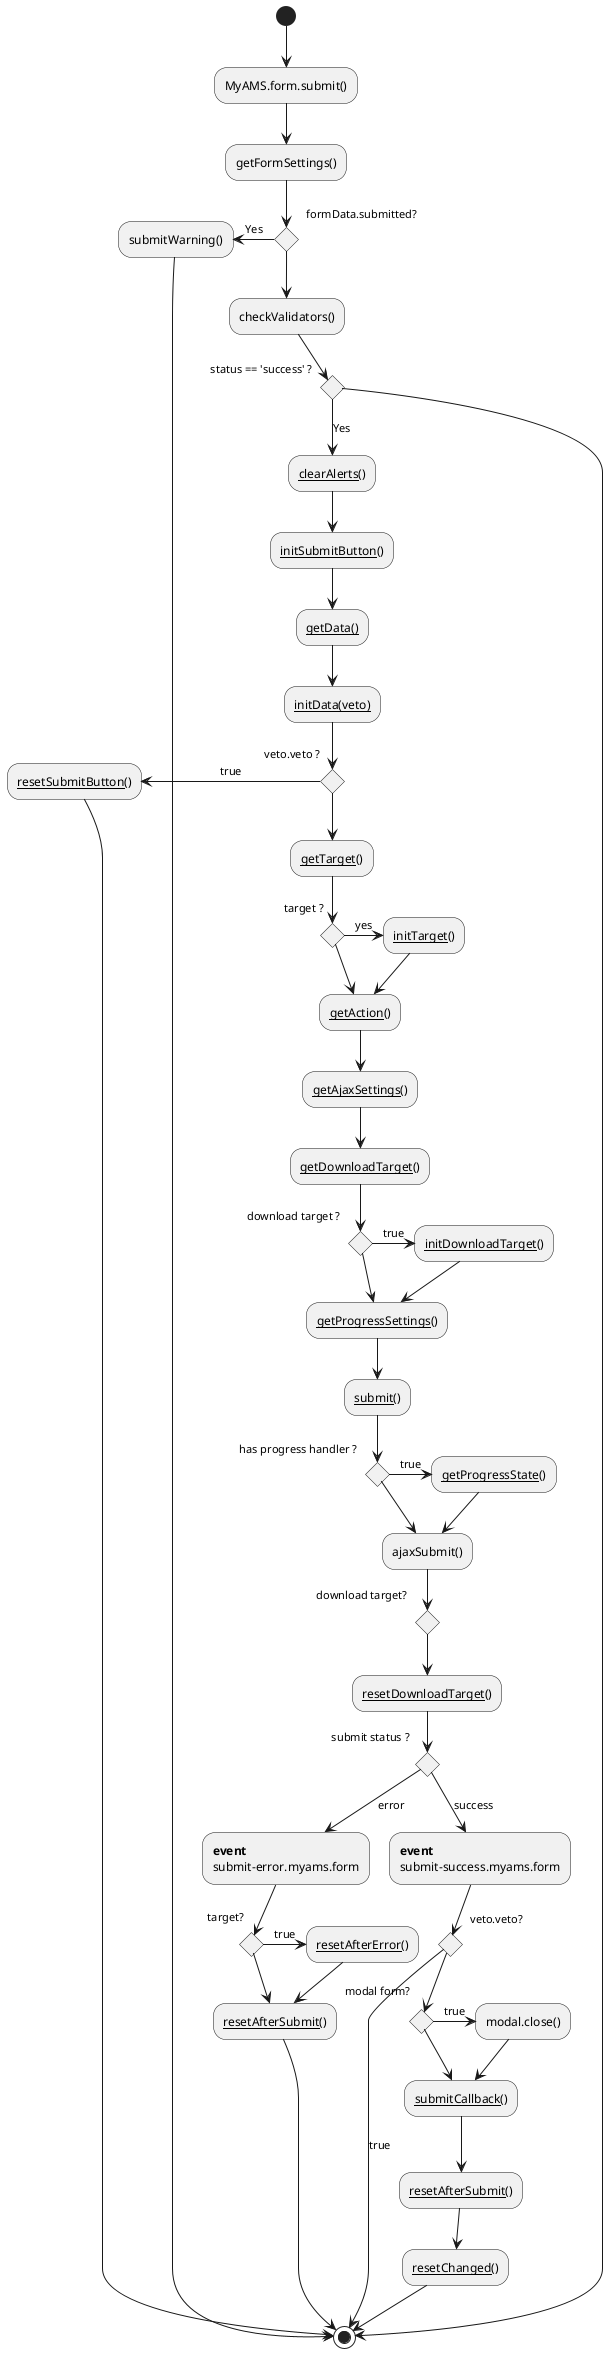 @startuml

(*) --> "MyAMS.form.submit()"

--> "getFormSettings()"

If "formData.submitted?" then
    -left-> [Yes] submitWarning()
    --> (*)
else
    --> checkValidators()
    If "status == 'success' ?" then
        --> [Yes] "<u>clearAlerts</u>()"
        --> "<u>initSubmitButton</u>()"
        --> "<u>getData()"
        --> "<u>initData(veto)"
        If "veto.veto ?" then
            -left-> [true] "<u>resetSubmitButton</u>()" as rsb1
            --> (*)
        else
            --> "<u>getTarget</u>()"
            If "target ?" then
                -right-> [yes] "<u>initTarget</u>()"
                --> "<u>getAction</u>()"
            else
                --> "<u>getAction</u>()"
            Endif
            --> "<u>getAjaxSettings</u>()"
            --> "<u>getDownloadTarget</u>()"
            If "download target ?" then
                -right-> [true] "<u>initDownloadTarget</u>()"
                --> "<u>getProgressSettings</u>()"
            else
                --> "<u>getProgressSettings</u>()"
            Endif
            --> "<u>submit</u>()"
            If "has progress handler ?" then
                -right-> [true] "<u>getProgressState</u>()"
                --> "ajaxSubmit()"
            else
                --> "ajaxSubmit()"
            Endif
            If "download target?" then
                --> "<u>resetDownloadTarget</u>()"
            End If
            If "submit status ?" then
                --> [success] "<b>event</b>\nsubmit-success.myams.form"
                If "veto.veto?" then
                    -right-> [true] (*)
                else
                    If "modal form?" then
                        -right-> [true] "modal.close()"
                        --> "<u>submitCallback</u>()" as sc
                    else
                        --> sc
                    Endif
                    --> "<u>resetAfterSubmit</u>()" as ras2
                    --> "<u>resetChanged</u>()" as rc2
                    --> (*)
                Endif
            else
                --> [error] "<b>event</b>\nsubmit-error.myams.form"
                If "target?" then
                    -right-> [true] "<u>resetAfterError</u>()" as rae3
                    --> "<u>resetAfterSubmit</u>()" as ras3
                else
                    --> ras3
                Endif
                --> (*)
            Endif
        Endif
    else
        --> (*)
    Endif
Endif

@enduml